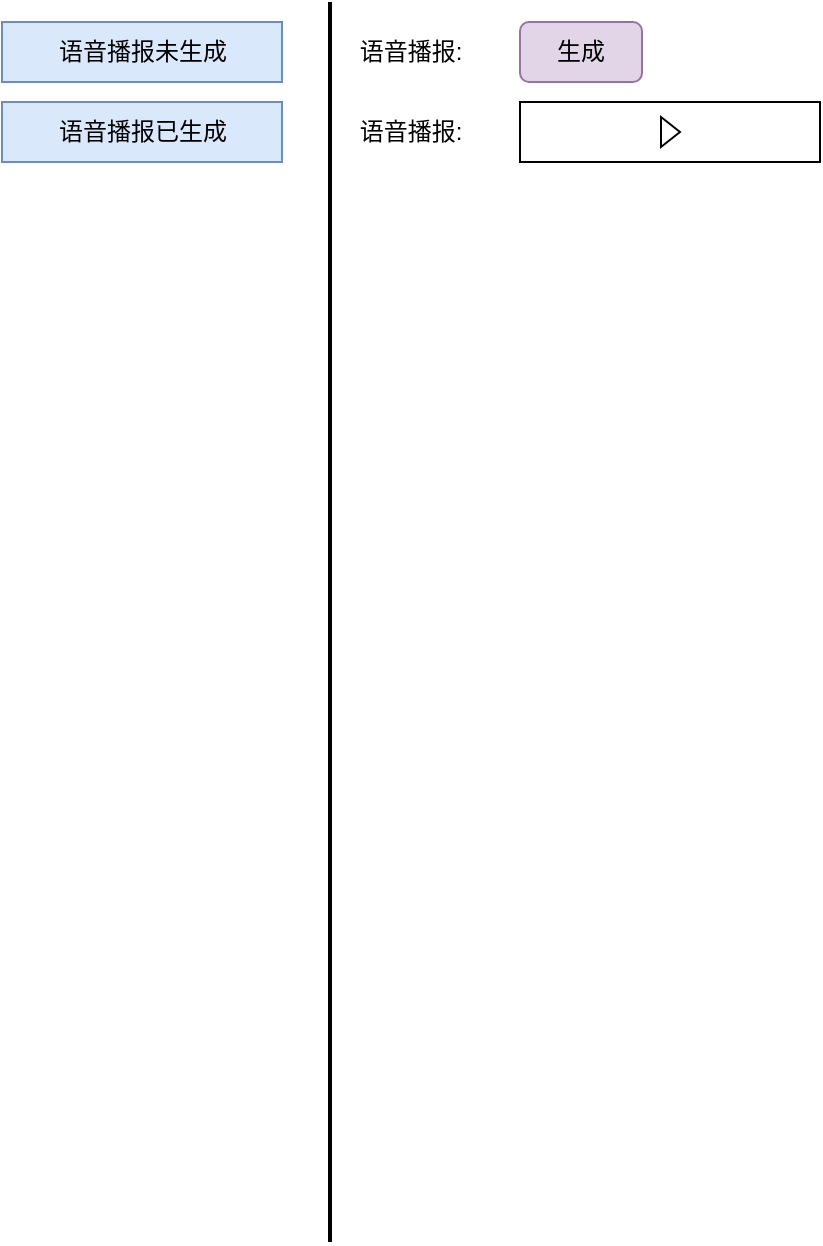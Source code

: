 <mxfile version="28.1.1">
  <diagram name="第 1 页" id="DTtT9IPpg4GQT4QcD7Bd">
    <mxGraphModel dx="796" dy="1782" grid="1" gridSize="10" guides="1" tooltips="1" connect="1" arrows="1" fold="1" page="1" pageScale="1" pageWidth="827" pageHeight="1169" math="0" shadow="0">
      <root>
        <mxCell id="0" />
        <mxCell id="1" parent="0" />
        <mxCell id="SEgLIBY97gqthVeN694w-1" value="生成" style="rounded=1;whiteSpace=wrap;html=1;fillColor=#e1d5e7;strokeColor=#9673a6;" parent="1" vertex="1">
          <mxGeometry x="259" y="10" width="61" height="30" as="geometry" />
        </mxCell>
        <mxCell id="SEgLIBY97gqthVeN694w-3" value="语音播报:" style="text;html=1;align=center;verticalAlign=middle;resizable=0;points=[];autosize=1;strokeColor=none;fillColor=none;" parent="1" vertex="1">
          <mxGeometry x="159" y="10" width="90" height="30" as="geometry" />
        </mxCell>
        <mxCell id="SEgLIBY97gqthVeN694w-4" value="" style="line;strokeWidth=2;direction=south;html=1;" parent="1" vertex="1">
          <mxGeometry x="159" width="10" height="620" as="geometry" />
        </mxCell>
        <mxCell id="UcEApI665H0bDD94vmd7-1" value="语音播报未生成" style="text;html=1;align=center;verticalAlign=middle;resizable=0;points=[];autosize=1;strokeColor=#6c8ebf;fillColor=#dae8fc;" vertex="1" parent="1">
          <mxGeometry y="10" width="140" height="30" as="geometry" />
        </mxCell>
        <mxCell id="UcEApI665H0bDD94vmd7-2" value="语音播报已生成" style="text;html=1;align=center;verticalAlign=middle;resizable=0;points=[];autosize=1;strokeColor=#6c8ebf;fillColor=#dae8fc;" vertex="1" parent="1">
          <mxGeometry y="50" width="140" height="30" as="geometry" />
        </mxCell>
        <mxCell id="UcEApI665H0bDD94vmd7-3" value="语音播报:" style="text;html=1;align=center;verticalAlign=middle;resizable=0;points=[];autosize=1;strokeColor=none;fillColor=none;" vertex="1" parent="1">
          <mxGeometry x="159" y="50" width="90" height="30" as="geometry" />
        </mxCell>
        <mxCell id="UcEApI665H0bDD94vmd7-4" value="" style="html=1;whiteSpace=wrap;container=1;recursiveResize=0;collapsible=0;" vertex="1" parent="1">
          <mxGeometry x="259" y="50" width="150" height="30" as="geometry" />
        </mxCell>
        <mxCell id="UcEApI665H0bDD94vmd7-5" value="" style="triangle;html=1;whiteSpace=wrap;" vertex="1" parent="UcEApI665H0bDD94vmd7-4">
          <mxGeometry x="70.5" y="7.5" width="9.5" height="15" as="geometry" />
        </mxCell>
      </root>
    </mxGraphModel>
  </diagram>
</mxfile>
